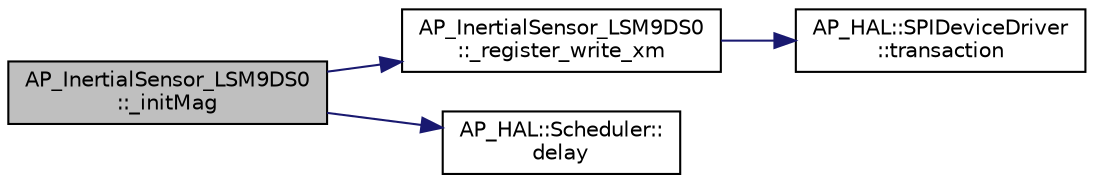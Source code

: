 digraph "AP_InertialSensor_LSM9DS0::_initMag"
{
 // INTERACTIVE_SVG=YES
  edge [fontname="Helvetica",fontsize="10",labelfontname="Helvetica",labelfontsize="10"];
  node [fontname="Helvetica",fontsize="10",shape=record];
  rankdir="LR";
  Node1 [label="AP_InertialSensor_LSM9DS0\l::_initMag",height=0.2,width=0.4,color="black", fillcolor="grey75", style="filled" fontcolor="black"];
  Node1 -> Node2 [color="midnightblue",fontsize="10",style="solid",fontname="Helvetica"];
  Node2 [label="AP_InertialSensor_LSM9DS0\l::_register_write_xm",height=0.2,width=0.4,color="black", fillcolor="white", style="filled",URL="$classAP__InertialSensor__LSM9DS0.html#a00d5b7eb10a58f800f4a0c5b75694f55"];
  Node2 -> Node3 [color="midnightblue",fontsize="10",style="solid",fontname="Helvetica"];
  Node3 [label="AP_HAL::SPIDeviceDriver\l::transaction",height=0.2,width=0.4,color="black", fillcolor="white", style="filled",URL="$classAP__HAL_1_1SPIDeviceDriver.html#a3ff2614355f59ee6712d345792f12cb9"];
  Node1 -> Node4 [color="midnightblue",fontsize="10",style="solid",fontname="Helvetica"];
  Node4 [label="AP_HAL::Scheduler::\ldelay",height=0.2,width=0.4,color="black", fillcolor="white", style="filled",URL="$classAP__HAL_1_1Scheduler.html#ab3175e2e6223ccfe82f957e41cc12b26"];
}
